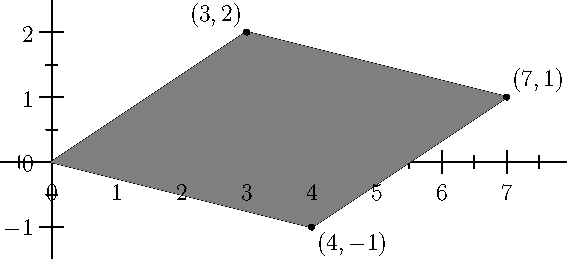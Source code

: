 size(10cm);

import graph;

path p4=(0,0)--(4,-1);
path p5=(4,-1)--(7,1);
path p6=(7,1)--(3,2);
path p7=(3,2)--(0,0);

draw(p4);
draw(p5);
draw(p6);
draw(p7);

path c1=buildcycle(p4,p5,p6,p7);
fill(c1,gray);

dot("$(4,-1)$",(4,-1),SE);
dot("$(3,2)$",(3,2),NW);
dot("$(7,1)$",(7,1),NE);

xaxis(Ticks);
yaxis(Ticks);
